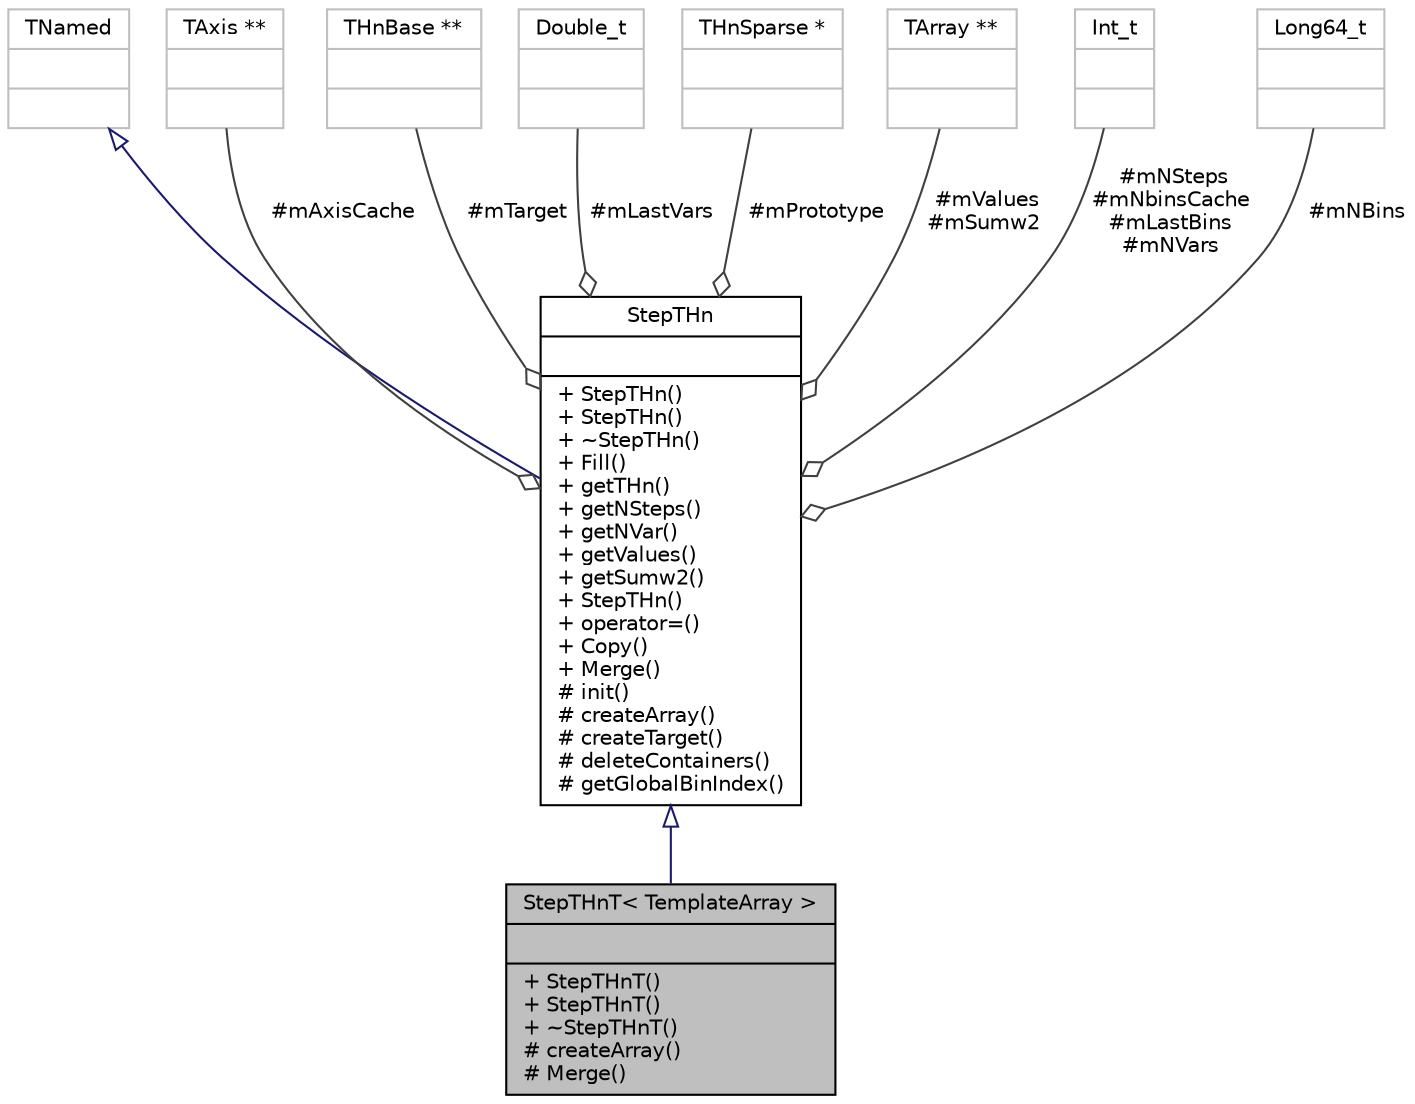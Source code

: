 digraph "StepTHnT&lt; TemplateArray &gt;"
{
 // INTERACTIVE_SVG=YES
  bgcolor="transparent";
  edge [fontname="Helvetica",fontsize="10",labelfontname="Helvetica",labelfontsize="10"];
  node [fontname="Helvetica",fontsize="10",shape=record];
  Node3 [label="{StepTHnT\< TemplateArray \>\n||+ StepTHnT()\l+ StepTHnT()\l+ ~StepTHnT()\l# createArray()\l# Merge()\l}",height=0.2,width=0.4,color="black", fillcolor="grey75", style="filled", fontcolor="black"];
  Node4 -> Node3 [dir="back",color="midnightblue",fontsize="10",style="solid",arrowtail="onormal",fontname="Helvetica"];
  Node4 [label="{StepTHn\n||+ StepTHn()\l+ StepTHn()\l+ ~StepTHn()\l+ Fill()\l+ getTHn()\l+ getNSteps()\l+ getNVar()\l+ getValues()\l+ getSumw2()\l+ StepTHn()\l+ operator=()\l+ Copy()\l+ Merge()\l# init()\l# createArray()\l# createTarget()\l# deleteContainers()\l# getGlobalBinIndex()\l}",height=0.2,width=0.4,color="black",URL="$d7/ddd/classStepTHn.html"];
  Node5 -> Node4 [dir="back",color="midnightblue",fontsize="10",style="solid",arrowtail="onormal",fontname="Helvetica"];
  Node5 [label="{TNamed\n||}",height=0.2,width=0.4,color="grey75"];
  Node6 -> Node4 [color="grey25",fontsize="10",style="solid",label=" #mAxisCache" ,arrowhead="odiamond",fontname="Helvetica"];
  Node6 [label="{TAxis **\n||}",height=0.2,width=0.4,color="grey75"];
  Node7 -> Node4 [color="grey25",fontsize="10",style="solid",label=" #mTarget" ,arrowhead="odiamond",fontname="Helvetica"];
  Node7 [label="{THnBase **\n||}",height=0.2,width=0.4,color="grey75"];
  Node8 -> Node4 [color="grey25",fontsize="10",style="solid",label=" #mLastVars" ,arrowhead="odiamond",fontname="Helvetica"];
  Node8 [label="{Double_t\n||}",height=0.2,width=0.4,color="grey75"];
  Node9 -> Node4 [color="grey25",fontsize="10",style="solid",label=" #mPrototype" ,arrowhead="odiamond",fontname="Helvetica"];
  Node9 [label="{THnSparse *\n||}",height=0.2,width=0.4,color="grey75"];
  Node10 -> Node4 [color="grey25",fontsize="10",style="solid",label=" #mValues\n#mSumw2" ,arrowhead="odiamond",fontname="Helvetica"];
  Node10 [label="{TArray **\n||}",height=0.2,width=0.4,color="grey75"];
  Node11 -> Node4 [color="grey25",fontsize="10",style="solid",label=" #mNSteps\n#mNbinsCache\n#mLastBins\n#mNVars" ,arrowhead="odiamond",fontname="Helvetica"];
  Node11 [label="{Int_t\n||}",height=0.2,width=0.4,color="grey75"];
  Node12 -> Node4 [color="grey25",fontsize="10",style="solid",label=" #mNBins" ,arrowhead="odiamond",fontname="Helvetica"];
  Node12 [label="{Long64_t\n||}",height=0.2,width=0.4,color="grey75"];
}
